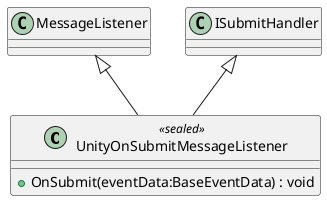 @startuml
class UnityOnSubmitMessageListener <<sealed>> {
    + OnSubmit(eventData:BaseEventData) : void
}
MessageListener <|-- UnityOnSubmitMessageListener
ISubmitHandler <|-- UnityOnSubmitMessageListener
@enduml
